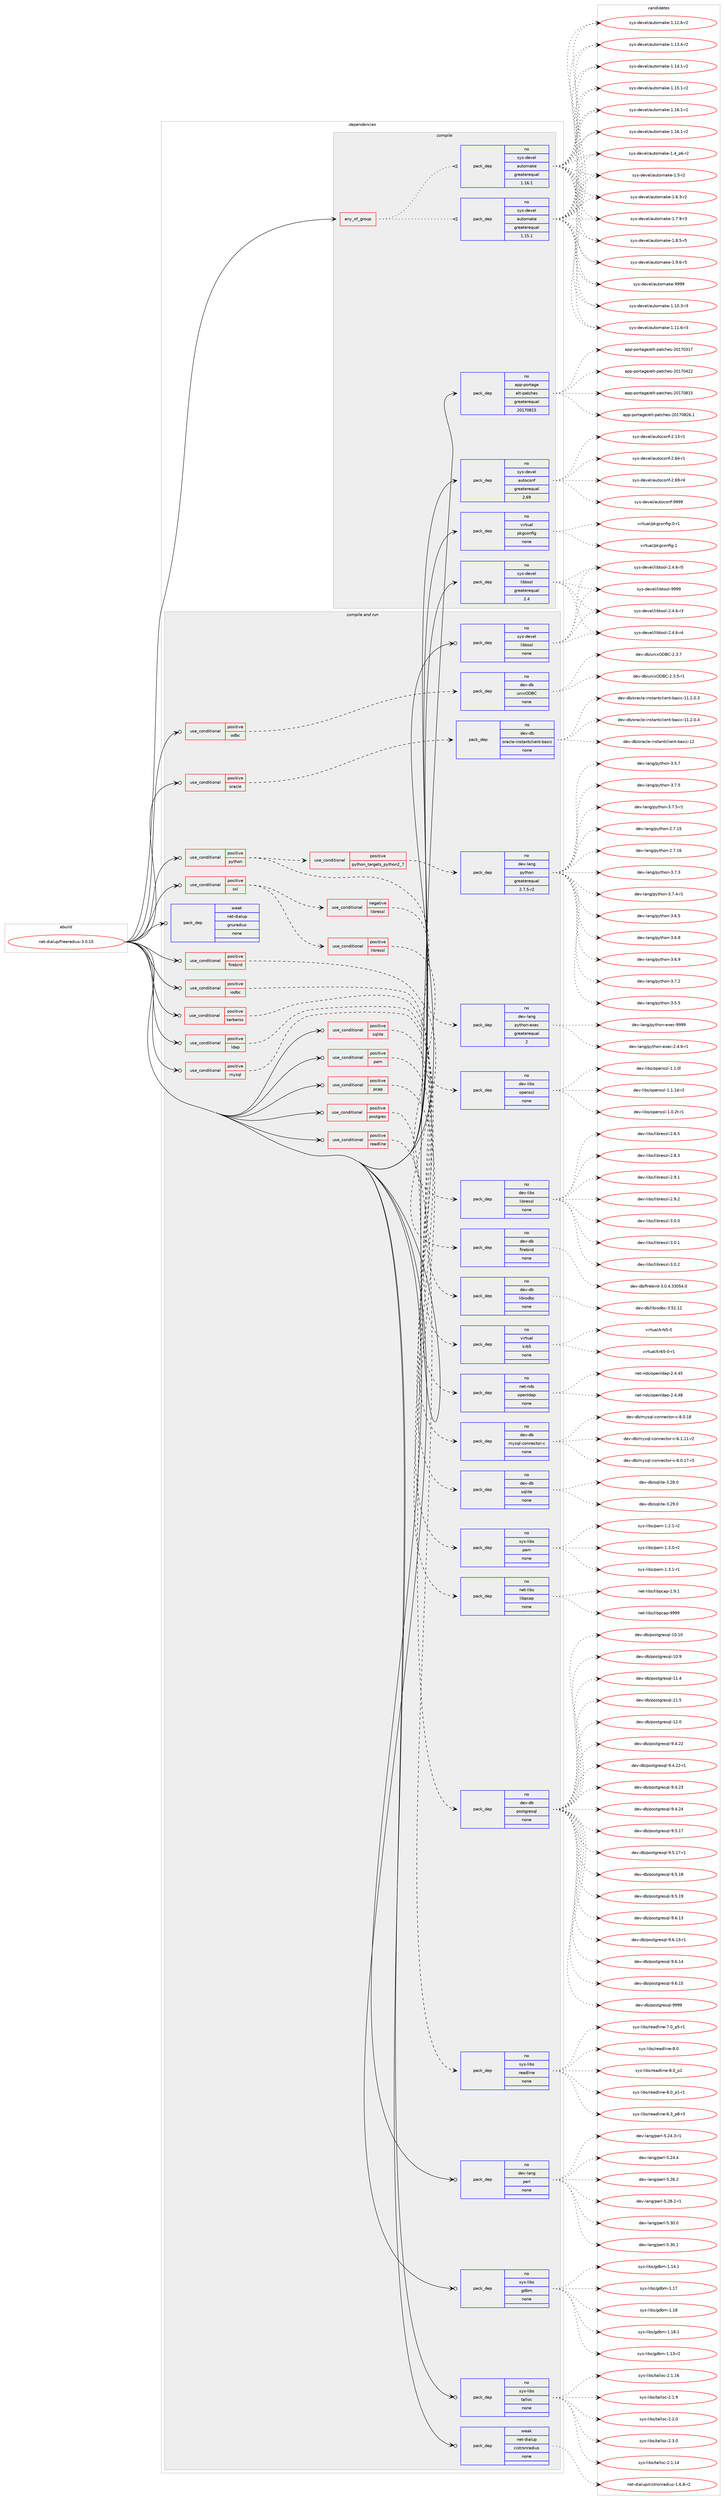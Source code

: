 digraph prolog {

# *************
# Graph options
# *************

newrank=true;
concentrate=true;
compound=true;
graph [rankdir=LR,fontname=Helvetica,fontsize=10,ranksep=1.5];#, ranksep=2.5, nodesep=0.2];
edge  [arrowhead=vee];
node  [fontname=Helvetica,fontsize=10];

# **********
# The ebuild
# **********

subgraph cluster_leftcol {
color=gray;
rank=same;
label=<<i>ebuild</i>>;
id [label="net-dialup/freeradius-3.0.15", color=red, width=4, href="../net-dialup/freeradius-3.0.15.svg"];
}

# ****************
# The dependencies
# ****************

subgraph cluster_midcol {
color=gray;
label=<<i>dependencies</i>>;
subgraph cluster_compile {
fillcolor="#eeeeee";
style=filled;
label=<<i>compile</i>>;
subgraph any13846 {
dependency817485 [label=<<TABLE BORDER="0" CELLBORDER="1" CELLSPACING="0" CELLPADDING="4"><TR><TD CELLPADDING="10">any_of_group</TD></TR></TABLE>>, shape=none, color=red];subgraph pack604178 {
dependency817486 [label=<<TABLE BORDER="0" CELLBORDER="1" CELLSPACING="0" CELLPADDING="4" WIDTH="220"><TR><TD ROWSPAN="6" CELLPADDING="30">pack_dep</TD></TR><TR><TD WIDTH="110">no</TD></TR><TR><TD>sys-devel</TD></TR><TR><TD>automake</TD></TR><TR><TD>greaterequal</TD></TR><TR><TD>1.16.1</TD></TR></TABLE>>, shape=none, color=blue];
}
dependency817485:e -> dependency817486:w [weight=20,style="dotted",arrowhead="oinv"];
subgraph pack604179 {
dependency817487 [label=<<TABLE BORDER="0" CELLBORDER="1" CELLSPACING="0" CELLPADDING="4" WIDTH="220"><TR><TD ROWSPAN="6" CELLPADDING="30">pack_dep</TD></TR><TR><TD WIDTH="110">no</TD></TR><TR><TD>sys-devel</TD></TR><TR><TD>automake</TD></TR><TR><TD>greaterequal</TD></TR><TR><TD>1.15.1</TD></TR></TABLE>>, shape=none, color=blue];
}
dependency817485:e -> dependency817487:w [weight=20,style="dotted",arrowhead="oinv"];
}
id:e -> dependency817485:w [weight=20,style="solid",arrowhead="vee"];
subgraph pack604180 {
dependency817488 [label=<<TABLE BORDER="0" CELLBORDER="1" CELLSPACING="0" CELLPADDING="4" WIDTH="220"><TR><TD ROWSPAN="6" CELLPADDING="30">pack_dep</TD></TR><TR><TD WIDTH="110">no</TD></TR><TR><TD>app-portage</TD></TR><TR><TD>elt-patches</TD></TR><TR><TD>greaterequal</TD></TR><TR><TD>20170815</TD></TR></TABLE>>, shape=none, color=blue];
}
id:e -> dependency817488:w [weight=20,style="solid",arrowhead="vee"];
subgraph pack604181 {
dependency817489 [label=<<TABLE BORDER="0" CELLBORDER="1" CELLSPACING="0" CELLPADDING="4" WIDTH="220"><TR><TD ROWSPAN="6" CELLPADDING="30">pack_dep</TD></TR><TR><TD WIDTH="110">no</TD></TR><TR><TD>sys-devel</TD></TR><TR><TD>autoconf</TD></TR><TR><TD>greaterequal</TD></TR><TR><TD>2.69</TD></TR></TABLE>>, shape=none, color=blue];
}
id:e -> dependency817489:w [weight=20,style="solid",arrowhead="vee"];
subgraph pack604182 {
dependency817490 [label=<<TABLE BORDER="0" CELLBORDER="1" CELLSPACING="0" CELLPADDING="4" WIDTH="220"><TR><TD ROWSPAN="6" CELLPADDING="30">pack_dep</TD></TR><TR><TD WIDTH="110">no</TD></TR><TR><TD>sys-devel</TD></TR><TR><TD>libtool</TD></TR><TR><TD>greaterequal</TD></TR><TR><TD>2.4</TD></TR></TABLE>>, shape=none, color=blue];
}
id:e -> dependency817490:w [weight=20,style="solid",arrowhead="vee"];
subgraph pack604183 {
dependency817491 [label=<<TABLE BORDER="0" CELLBORDER="1" CELLSPACING="0" CELLPADDING="4" WIDTH="220"><TR><TD ROWSPAN="6" CELLPADDING="30">pack_dep</TD></TR><TR><TD WIDTH="110">no</TD></TR><TR><TD>virtual</TD></TR><TR><TD>pkgconfig</TD></TR><TR><TD>none</TD></TR><TR><TD></TD></TR></TABLE>>, shape=none, color=blue];
}
id:e -> dependency817491:w [weight=20,style="solid",arrowhead="vee"];
}
subgraph cluster_compileandrun {
fillcolor="#eeeeee";
style=filled;
label=<<i>compile and run</i>>;
subgraph cond199011 {
dependency817492 [label=<<TABLE BORDER="0" CELLBORDER="1" CELLSPACING="0" CELLPADDING="4"><TR><TD ROWSPAN="3" CELLPADDING="10">use_conditional</TD></TR><TR><TD>positive</TD></TR><TR><TD>firebird</TD></TR></TABLE>>, shape=none, color=red];
subgraph pack604184 {
dependency817493 [label=<<TABLE BORDER="0" CELLBORDER="1" CELLSPACING="0" CELLPADDING="4" WIDTH="220"><TR><TD ROWSPAN="6" CELLPADDING="30">pack_dep</TD></TR><TR><TD WIDTH="110">no</TD></TR><TR><TD>dev-db</TD></TR><TR><TD>firebird</TD></TR><TR><TD>none</TD></TR><TR><TD></TD></TR></TABLE>>, shape=none, color=blue];
}
dependency817492:e -> dependency817493:w [weight=20,style="dashed",arrowhead="vee"];
}
id:e -> dependency817492:w [weight=20,style="solid",arrowhead="odotvee"];
subgraph cond199012 {
dependency817494 [label=<<TABLE BORDER="0" CELLBORDER="1" CELLSPACING="0" CELLPADDING="4"><TR><TD ROWSPAN="3" CELLPADDING="10">use_conditional</TD></TR><TR><TD>positive</TD></TR><TR><TD>iodbc</TD></TR></TABLE>>, shape=none, color=red];
subgraph pack604185 {
dependency817495 [label=<<TABLE BORDER="0" CELLBORDER="1" CELLSPACING="0" CELLPADDING="4" WIDTH="220"><TR><TD ROWSPAN="6" CELLPADDING="30">pack_dep</TD></TR><TR><TD WIDTH="110">no</TD></TR><TR><TD>dev-db</TD></TR><TR><TD>libiodbc</TD></TR><TR><TD>none</TD></TR><TR><TD></TD></TR></TABLE>>, shape=none, color=blue];
}
dependency817494:e -> dependency817495:w [weight=20,style="dashed",arrowhead="vee"];
}
id:e -> dependency817494:w [weight=20,style="solid",arrowhead="odotvee"];
subgraph cond199013 {
dependency817496 [label=<<TABLE BORDER="0" CELLBORDER="1" CELLSPACING="0" CELLPADDING="4"><TR><TD ROWSPAN="3" CELLPADDING="10">use_conditional</TD></TR><TR><TD>positive</TD></TR><TR><TD>kerberos</TD></TR></TABLE>>, shape=none, color=red];
subgraph pack604186 {
dependency817497 [label=<<TABLE BORDER="0" CELLBORDER="1" CELLSPACING="0" CELLPADDING="4" WIDTH="220"><TR><TD ROWSPAN="6" CELLPADDING="30">pack_dep</TD></TR><TR><TD WIDTH="110">no</TD></TR><TR><TD>virtual</TD></TR><TR><TD>krb5</TD></TR><TR><TD>none</TD></TR><TR><TD></TD></TR></TABLE>>, shape=none, color=blue];
}
dependency817496:e -> dependency817497:w [weight=20,style="dashed",arrowhead="vee"];
}
id:e -> dependency817496:w [weight=20,style="solid",arrowhead="odotvee"];
subgraph cond199014 {
dependency817498 [label=<<TABLE BORDER="0" CELLBORDER="1" CELLSPACING="0" CELLPADDING="4"><TR><TD ROWSPAN="3" CELLPADDING="10">use_conditional</TD></TR><TR><TD>positive</TD></TR><TR><TD>ldap</TD></TR></TABLE>>, shape=none, color=red];
subgraph pack604187 {
dependency817499 [label=<<TABLE BORDER="0" CELLBORDER="1" CELLSPACING="0" CELLPADDING="4" WIDTH="220"><TR><TD ROWSPAN="6" CELLPADDING="30">pack_dep</TD></TR><TR><TD WIDTH="110">no</TD></TR><TR><TD>net-nds</TD></TR><TR><TD>openldap</TD></TR><TR><TD>none</TD></TR><TR><TD></TD></TR></TABLE>>, shape=none, color=blue];
}
dependency817498:e -> dependency817499:w [weight=20,style="dashed",arrowhead="vee"];
}
id:e -> dependency817498:w [weight=20,style="solid",arrowhead="odotvee"];
subgraph cond199015 {
dependency817500 [label=<<TABLE BORDER="0" CELLBORDER="1" CELLSPACING="0" CELLPADDING="4"><TR><TD ROWSPAN="3" CELLPADDING="10">use_conditional</TD></TR><TR><TD>positive</TD></TR><TR><TD>mysql</TD></TR></TABLE>>, shape=none, color=red];
subgraph pack604188 {
dependency817501 [label=<<TABLE BORDER="0" CELLBORDER="1" CELLSPACING="0" CELLPADDING="4" WIDTH="220"><TR><TD ROWSPAN="6" CELLPADDING="30">pack_dep</TD></TR><TR><TD WIDTH="110">no</TD></TR><TR><TD>dev-db</TD></TR><TR><TD>mysql-connector-c</TD></TR><TR><TD>none</TD></TR><TR><TD></TD></TR></TABLE>>, shape=none, color=blue];
}
dependency817500:e -> dependency817501:w [weight=20,style="dashed",arrowhead="vee"];
}
id:e -> dependency817500:w [weight=20,style="solid",arrowhead="odotvee"];
subgraph cond199016 {
dependency817502 [label=<<TABLE BORDER="0" CELLBORDER="1" CELLSPACING="0" CELLPADDING="4"><TR><TD ROWSPAN="3" CELLPADDING="10">use_conditional</TD></TR><TR><TD>positive</TD></TR><TR><TD>odbc</TD></TR></TABLE>>, shape=none, color=red];
subgraph pack604189 {
dependency817503 [label=<<TABLE BORDER="0" CELLBORDER="1" CELLSPACING="0" CELLPADDING="4" WIDTH="220"><TR><TD ROWSPAN="6" CELLPADDING="30">pack_dep</TD></TR><TR><TD WIDTH="110">no</TD></TR><TR><TD>dev-db</TD></TR><TR><TD>unixODBC</TD></TR><TR><TD>none</TD></TR><TR><TD></TD></TR></TABLE>>, shape=none, color=blue];
}
dependency817502:e -> dependency817503:w [weight=20,style="dashed",arrowhead="vee"];
}
id:e -> dependency817502:w [weight=20,style="solid",arrowhead="odotvee"];
subgraph cond199017 {
dependency817504 [label=<<TABLE BORDER="0" CELLBORDER="1" CELLSPACING="0" CELLPADDING="4"><TR><TD ROWSPAN="3" CELLPADDING="10">use_conditional</TD></TR><TR><TD>positive</TD></TR><TR><TD>oracle</TD></TR></TABLE>>, shape=none, color=red];
subgraph pack604190 {
dependency817505 [label=<<TABLE BORDER="0" CELLBORDER="1" CELLSPACING="0" CELLPADDING="4" WIDTH="220"><TR><TD ROWSPAN="6" CELLPADDING="30">pack_dep</TD></TR><TR><TD WIDTH="110">no</TD></TR><TR><TD>dev-db</TD></TR><TR><TD>oracle-instantclient-basic</TD></TR><TR><TD>none</TD></TR><TR><TD></TD></TR></TABLE>>, shape=none, color=blue];
}
dependency817504:e -> dependency817505:w [weight=20,style="dashed",arrowhead="vee"];
}
id:e -> dependency817504:w [weight=20,style="solid",arrowhead="odotvee"];
subgraph cond199018 {
dependency817506 [label=<<TABLE BORDER="0" CELLBORDER="1" CELLSPACING="0" CELLPADDING="4"><TR><TD ROWSPAN="3" CELLPADDING="10">use_conditional</TD></TR><TR><TD>positive</TD></TR><TR><TD>pam</TD></TR></TABLE>>, shape=none, color=red];
subgraph pack604191 {
dependency817507 [label=<<TABLE BORDER="0" CELLBORDER="1" CELLSPACING="0" CELLPADDING="4" WIDTH="220"><TR><TD ROWSPAN="6" CELLPADDING="30">pack_dep</TD></TR><TR><TD WIDTH="110">no</TD></TR><TR><TD>sys-libs</TD></TR><TR><TD>pam</TD></TR><TR><TD>none</TD></TR><TR><TD></TD></TR></TABLE>>, shape=none, color=blue];
}
dependency817506:e -> dependency817507:w [weight=20,style="dashed",arrowhead="vee"];
}
id:e -> dependency817506:w [weight=20,style="solid",arrowhead="odotvee"];
subgraph cond199019 {
dependency817508 [label=<<TABLE BORDER="0" CELLBORDER="1" CELLSPACING="0" CELLPADDING="4"><TR><TD ROWSPAN="3" CELLPADDING="10">use_conditional</TD></TR><TR><TD>positive</TD></TR><TR><TD>pcap</TD></TR></TABLE>>, shape=none, color=red];
subgraph pack604192 {
dependency817509 [label=<<TABLE BORDER="0" CELLBORDER="1" CELLSPACING="0" CELLPADDING="4" WIDTH="220"><TR><TD ROWSPAN="6" CELLPADDING="30">pack_dep</TD></TR><TR><TD WIDTH="110">no</TD></TR><TR><TD>net-libs</TD></TR><TR><TD>libpcap</TD></TR><TR><TD>none</TD></TR><TR><TD></TD></TR></TABLE>>, shape=none, color=blue];
}
dependency817508:e -> dependency817509:w [weight=20,style="dashed",arrowhead="vee"];
}
id:e -> dependency817508:w [weight=20,style="solid",arrowhead="odotvee"];
subgraph cond199020 {
dependency817510 [label=<<TABLE BORDER="0" CELLBORDER="1" CELLSPACING="0" CELLPADDING="4"><TR><TD ROWSPAN="3" CELLPADDING="10">use_conditional</TD></TR><TR><TD>positive</TD></TR><TR><TD>postgres</TD></TR></TABLE>>, shape=none, color=red];
subgraph pack604193 {
dependency817511 [label=<<TABLE BORDER="0" CELLBORDER="1" CELLSPACING="0" CELLPADDING="4" WIDTH="220"><TR><TD ROWSPAN="6" CELLPADDING="30">pack_dep</TD></TR><TR><TD WIDTH="110">no</TD></TR><TR><TD>dev-db</TD></TR><TR><TD>postgresql</TD></TR><TR><TD>none</TD></TR><TR><TD></TD></TR></TABLE>>, shape=none, color=blue];
}
dependency817510:e -> dependency817511:w [weight=20,style="dashed",arrowhead="vee"];
}
id:e -> dependency817510:w [weight=20,style="solid",arrowhead="odotvee"];
subgraph cond199021 {
dependency817512 [label=<<TABLE BORDER="0" CELLBORDER="1" CELLSPACING="0" CELLPADDING="4"><TR><TD ROWSPAN="3" CELLPADDING="10">use_conditional</TD></TR><TR><TD>positive</TD></TR><TR><TD>python</TD></TR></TABLE>>, shape=none, color=red];
subgraph cond199022 {
dependency817513 [label=<<TABLE BORDER="0" CELLBORDER="1" CELLSPACING="0" CELLPADDING="4"><TR><TD ROWSPAN="3" CELLPADDING="10">use_conditional</TD></TR><TR><TD>positive</TD></TR><TR><TD>python_targets_python2_7</TD></TR></TABLE>>, shape=none, color=red];
subgraph pack604194 {
dependency817514 [label=<<TABLE BORDER="0" CELLBORDER="1" CELLSPACING="0" CELLPADDING="4" WIDTH="220"><TR><TD ROWSPAN="6" CELLPADDING="30">pack_dep</TD></TR><TR><TD WIDTH="110">no</TD></TR><TR><TD>dev-lang</TD></TR><TR><TD>python</TD></TR><TR><TD>greaterequal</TD></TR><TR><TD>2.7.5-r2</TD></TR></TABLE>>, shape=none, color=blue];
}
dependency817513:e -> dependency817514:w [weight=20,style="dashed",arrowhead="vee"];
}
dependency817512:e -> dependency817513:w [weight=20,style="dashed",arrowhead="vee"];
subgraph pack604195 {
dependency817515 [label=<<TABLE BORDER="0" CELLBORDER="1" CELLSPACING="0" CELLPADDING="4" WIDTH="220"><TR><TD ROWSPAN="6" CELLPADDING="30">pack_dep</TD></TR><TR><TD WIDTH="110">no</TD></TR><TR><TD>dev-lang</TD></TR><TR><TD>python-exec</TD></TR><TR><TD>greaterequal</TD></TR><TR><TD>2</TD></TR></TABLE>>, shape=none, color=blue];
}
dependency817512:e -> dependency817515:w [weight=20,style="dashed",arrowhead="vee"];
}
id:e -> dependency817512:w [weight=20,style="solid",arrowhead="odotvee"];
subgraph cond199023 {
dependency817516 [label=<<TABLE BORDER="0" CELLBORDER="1" CELLSPACING="0" CELLPADDING="4"><TR><TD ROWSPAN="3" CELLPADDING="10">use_conditional</TD></TR><TR><TD>positive</TD></TR><TR><TD>readline</TD></TR></TABLE>>, shape=none, color=red];
subgraph pack604196 {
dependency817517 [label=<<TABLE BORDER="0" CELLBORDER="1" CELLSPACING="0" CELLPADDING="4" WIDTH="220"><TR><TD ROWSPAN="6" CELLPADDING="30">pack_dep</TD></TR><TR><TD WIDTH="110">no</TD></TR><TR><TD>sys-libs</TD></TR><TR><TD>readline</TD></TR><TR><TD>none</TD></TR><TR><TD></TD></TR></TABLE>>, shape=none, color=blue];
}
dependency817516:e -> dependency817517:w [weight=20,style="dashed",arrowhead="vee"];
}
id:e -> dependency817516:w [weight=20,style="solid",arrowhead="odotvee"];
subgraph cond199024 {
dependency817518 [label=<<TABLE BORDER="0" CELLBORDER="1" CELLSPACING="0" CELLPADDING="4"><TR><TD ROWSPAN="3" CELLPADDING="10">use_conditional</TD></TR><TR><TD>positive</TD></TR><TR><TD>sqlite</TD></TR></TABLE>>, shape=none, color=red];
subgraph pack604197 {
dependency817519 [label=<<TABLE BORDER="0" CELLBORDER="1" CELLSPACING="0" CELLPADDING="4" WIDTH="220"><TR><TD ROWSPAN="6" CELLPADDING="30">pack_dep</TD></TR><TR><TD WIDTH="110">no</TD></TR><TR><TD>dev-db</TD></TR><TR><TD>sqlite</TD></TR><TR><TD>none</TD></TR><TR><TD></TD></TR></TABLE>>, shape=none, color=blue];
}
dependency817518:e -> dependency817519:w [weight=20,style="dashed",arrowhead="vee"];
}
id:e -> dependency817518:w [weight=20,style="solid",arrowhead="odotvee"];
subgraph cond199025 {
dependency817520 [label=<<TABLE BORDER="0" CELLBORDER="1" CELLSPACING="0" CELLPADDING="4"><TR><TD ROWSPAN="3" CELLPADDING="10">use_conditional</TD></TR><TR><TD>positive</TD></TR><TR><TD>ssl</TD></TR></TABLE>>, shape=none, color=red];
subgraph cond199026 {
dependency817521 [label=<<TABLE BORDER="0" CELLBORDER="1" CELLSPACING="0" CELLPADDING="4"><TR><TD ROWSPAN="3" CELLPADDING="10">use_conditional</TD></TR><TR><TD>negative</TD></TR><TR><TD>libressl</TD></TR></TABLE>>, shape=none, color=red];
subgraph pack604198 {
dependency817522 [label=<<TABLE BORDER="0" CELLBORDER="1" CELLSPACING="0" CELLPADDING="4" WIDTH="220"><TR><TD ROWSPAN="6" CELLPADDING="30">pack_dep</TD></TR><TR><TD WIDTH="110">no</TD></TR><TR><TD>dev-libs</TD></TR><TR><TD>openssl</TD></TR><TR><TD>none</TD></TR><TR><TD></TD></TR></TABLE>>, shape=none, color=blue];
}
dependency817521:e -> dependency817522:w [weight=20,style="dashed",arrowhead="vee"];
}
dependency817520:e -> dependency817521:w [weight=20,style="dashed",arrowhead="vee"];
subgraph cond199027 {
dependency817523 [label=<<TABLE BORDER="0" CELLBORDER="1" CELLSPACING="0" CELLPADDING="4"><TR><TD ROWSPAN="3" CELLPADDING="10">use_conditional</TD></TR><TR><TD>positive</TD></TR><TR><TD>libressl</TD></TR></TABLE>>, shape=none, color=red];
subgraph pack604199 {
dependency817524 [label=<<TABLE BORDER="0" CELLBORDER="1" CELLSPACING="0" CELLPADDING="4" WIDTH="220"><TR><TD ROWSPAN="6" CELLPADDING="30">pack_dep</TD></TR><TR><TD WIDTH="110">no</TD></TR><TR><TD>dev-libs</TD></TR><TR><TD>libressl</TD></TR><TR><TD>none</TD></TR><TR><TD></TD></TR></TABLE>>, shape=none, color=blue];
}
dependency817523:e -> dependency817524:w [weight=20,style="dashed",arrowhead="vee"];
}
dependency817520:e -> dependency817523:w [weight=20,style="dashed",arrowhead="vee"];
}
id:e -> dependency817520:w [weight=20,style="solid",arrowhead="odotvee"];
subgraph pack604200 {
dependency817525 [label=<<TABLE BORDER="0" CELLBORDER="1" CELLSPACING="0" CELLPADDING="4" WIDTH="220"><TR><TD ROWSPAN="6" CELLPADDING="30">pack_dep</TD></TR><TR><TD WIDTH="110">no</TD></TR><TR><TD>dev-lang</TD></TR><TR><TD>perl</TD></TR><TR><TD>none</TD></TR><TR><TD></TD></TR></TABLE>>, shape=none, color=blue];
}
id:e -> dependency817525:w [weight=20,style="solid",arrowhead="odotvee"];
subgraph pack604201 {
dependency817526 [label=<<TABLE BORDER="0" CELLBORDER="1" CELLSPACING="0" CELLPADDING="4" WIDTH="220"><TR><TD ROWSPAN="6" CELLPADDING="30">pack_dep</TD></TR><TR><TD WIDTH="110">no</TD></TR><TR><TD>sys-devel</TD></TR><TR><TD>libtool</TD></TR><TR><TD>none</TD></TR><TR><TD></TD></TR></TABLE>>, shape=none, color=blue];
}
id:e -> dependency817526:w [weight=20,style="solid",arrowhead="odotvee"];
subgraph pack604202 {
dependency817527 [label=<<TABLE BORDER="0" CELLBORDER="1" CELLSPACING="0" CELLPADDING="4" WIDTH="220"><TR><TD ROWSPAN="6" CELLPADDING="30">pack_dep</TD></TR><TR><TD WIDTH="110">no</TD></TR><TR><TD>sys-libs</TD></TR><TR><TD>gdbm</TD></TR><TR><TD>none</TD></TR><TR><TD></TD></TR></TABLE>>, shape=none, color=blue];
}
id:e -> dependency817527:w [weight=20,style="solid",arrowhead="odotvee"];
subgraph pack604203 {
dependency817528 [label=<<TABLE BORDER="0" CELLBORDER="1" CELLSPACING="0" CELLPADDING="4" WIDTH="220"><TR><TD ROWSPAN="6" CELLPADDING="30">pack_dep</TD></TR><TR><TD WIDTH="110">no</TD></TR><TR><TD>sys-libs</TD></TR><TR><TD>talloc</TD></TR><TR><TD>none</TD></TR><TR><TD></TD></TR></TABLE>>, shape=none, color=blue];
}
id:e -> dependency817528:w [weight=20,style="solid",arrowhead="odotvee"];
subgraph pack604204 {
dependency817529 [label=<<TABLE BORDER="0" CELLBORDER="1" CELLSPACING="0" CELLPADDING="4" WIDTH="220"><TR><TD ROWSPAN="6" CELLPADDING="30">pack_dep</TD></TR><TR><TD WIDTH="110">weak</TD></TR><TR><TD>net-dialup</TD></TR><TR><TD>cistronradius</TD></TR><TR><TD>none</TD></TR><TR><TD></TD></TR></TABLE>>, shape=none, color=blue];
}
id:e -> dependency817529:w [weight=20,style="solid",arrowhead="odotvee"];
subgraph pack604205 {
dependency817530 [label=<<TABLE BORDER="0" CELLBORDER="1" CELLSPACING="0" CELLPADDING="4" WIDTH="220"><TR><TD ROWSPAN="6" CELLPADDING="30">pack_dep</TD></TR><TR><TD WIDTH="110">weak</TD></TR><TR><TD>net-dialup</TD></TR><TR><TD>gnuradius</TD></TR><TR><TD>none</TD></TR><TR><TD></TD></TR></TABLE>>, shape=none, color=blue];
}
id:e -> dependency817530:w [weight=20,style="solid",arrowhead="odotvee"];
}
subgraph cluster_run {
fillcolor="#eeeeee";
style=filled;
label=<<i>run</i>>;
}
}

# **************
# The candidates
# **************

subgraph cluster_choices {
rank=same;
color=gray;
label=<<i>candidates</i>>;

subgraph choice604178 {
color=black;
nodesep=1;
choice11512111545100101118101108479711711611110997107101454946494846514511451 [label="sys-devel/automake-1.10.3-r3", color=red, width=4,href="../sys-devel/automake-1.10.3-r3.svg"];
choice11512111545100101118101108479711711611110997107101454946494946544511451 [label="sys-devel/automake-1.11.6-r3", color=red, width=4,href="../sys-devel/automake-1.11.6-r3.svg"];
choice11512111545100101118101108479711711611110997107101454946495046544511450 [label="sys-devel/automake-1.12.6-r2", color=red, width=4,href="../sys-devel/automake-1.12.6-r2.svg"];
choice11512111545100101118101108479711711611110997107101454946495146524511450 [label="sys-devel/automake-1.13.4-r2", color=red, width=4,href="../sys-devel/automake-1.13.4-r2.svg"];
choice11512111545100101118101108479711711611110997107101454946495246494511450 [label="sys-devel/automake-1.14.1-r2", color=red, width=4,href="../sys-devel/automake-1.14.1-r2.svg"];
choice11512111545100101118101108479711711611110997107101454946495346494511450 [label="sys-devel/automake-1.15.1-r2", color=red, width=4,href="../sys-devel/automake-1.15.1-r2.svg"];
choice11512111545100101118101108479711711611110997107101454946495446494511449 [label="sys-devel/automake-1.16.1-r1", color=red, width=4,href="../sys-devel/automake-1.16.1-r1.svg"];
choice11512111545100101118101108479711711611110997107101454946495446494511450 [label="sys-devel/automake-1.16.1-r2", color=red, width=4,href="../sys-devel/automake-1.16.1-r2.svg"];
choice115121115451001011181011084797117116111109971071014549465295112544511450 [label="sys-devel/automake-1.4_p6-r2", color=red, width=4,href="../sys-devel/automake-1.4_p6-r2.svg"];
choice11512111545100101118101108479711711611110997107101454946534511450 [label="sys-devel/automake-1.5-r2", color=red, width=4,href="../sys-devel/automake-1.5-r2.svg"];
choice115121115451001011181011084797117116111109971071014549465446514511450 [label="sys-devel/automake-1.6.3-r2", color=red, width=4,href="../sys-devel/automake-1.6.3-r2.svg"];
choice115121115451001011181011084797117116111109971071014549465546574511451 [label="sys-devel/automake-1.7.9-r3", color=red, width=4,href="../sys-devel/automake-1.7.9-r3.svg"];
choice115121115451001011181011084797117116111109971071014549465646534511453 [label="sys-devel/automake-1.8.5-r5", color=red, width=4,href="../sys-devel/automake-1.8.5-r5.svg"];
choice115121115451001011181011084797117116111109971071014549465746544511453 [label="sys-devel/automake-1.9.6-r5", color=red, width=4,href="../sys-devel/automake-1.9.6-r5.svg"];
choice115121115451001011181011084797117116111109971071014557575757 [label="sys-devel/automake-9999", color=red, width=4,href="../sys-devel/automake-9999.svg"];
dependency817486:e -> choice11512111545100101118101108479711711611110997107101454946494846514511451:w [style=dotted,weight="100"];
dependency817486:e -> choice11512111545100101118101108479711711611110997107101454946494946544511451:w [style=dotted,weight="100"];
dependency817486:e -> choice11512111545100101118101108479711711611110997107101454946495046544511450:w [style=dotted,weight="100"];
dependency817486:e -> choice11512111545100101118101108479711711611110997107101454946495146524511450:w [style=dotted,weight="100"];
dependency817486:e -> choice11512111545100101118101108479711711611110997107101454946495246494511450:w [style=dotted,weight="100"];
dependency817486:e -> choice11512111545100101118101108479711711611110997107101454946495346494511450:w [style=dotted,weight="100"];
dependency817486:e -> choice11512111545100101118101108479711711611110997107101454946495446494511449:w [style=dotted,weight="100"];
dependency817486:e -> choice11512111545100101118101108479711711611110997107101454946495446494511450:w [style=dotted,weight="100"];
dependency817486:e -> choice115121115451001011181011084797117116111109971071014549465295112544511450:w [style=dotted,weight="100"];
dependency817486:e -> choice11512111545100101118101108479711711611110997107101454946534511450:w [style=dotted,weight="100"];
dependency817486:e -> choice115121115451001011181011084797117116111109971071014549465446514511450:w [style=dotted,weight="100"];
dependency817486:e -> choice115121115451001011181011084797117116111109971071014549465546574511451:w [style=dotted,weight="100"];
dependency817486:e -> choice115121115451001011181011084797117116111109971071014549465646534511453:w [style=dotted,weight="100"];
dependency817486:e -> choice115121115451001011181011084797117116111109971071014549465746544511453:w [style=dotted,weight="100"];
dependency817486:e -> choice115121115451001011181011084797117116111109971071014557575757:w [style=dotted,weight="100"];
}
subgraph choice604179 {
color=black;
nodesep=1;
choice11512111545100101118101108479711711611110997107101454946494846514511451 [label="sys-devel/automake-1.10.3-r3", color=red, width=4,href="../sys-devel/automake-1.10.3-r3.svg"];
choice11512111545100101118101108479711711611110997107101454946494946544511451 [label="sys-devel/automake-1.11.6-r3", color=red, width=4,href="../sys-devel/automake-1.11.6-r3.svg"];
choice11512111545100101118101108479711711611110997107101454946495046544511450 [label="sys-devel/automake-1.12.6-r2", color=red, width=4,href="../sys-devel/automake-1.12.6-r2.svg"];
choice11512111545100101118101108479711711611110997107101454946495146524511450 [label="sys-devel/automake-1.13.4-r2", color=red, width=4,href="../sys-devel/automake-1.13.4-r2.svg"];
choice11512111545100101118101108479711711611110997107101454946495246494511450 [label="sys-devel/automake-1.14.1-r2", color=red, width=4,href="../sys-devel/automake-1.14.1-r2.svg"];
choice11512111545100101118101108479711711611110997107101454946495346494511450 [label="sys-devel/automake-1.15.1-r2", color=red, width=4,href="../sys-devel/automake-1.15.1-r2.svg"];
choice11512111545100101118101108479711711611110997107101454946495446494511449 [label="sys-devel/automake-1.16.1-r1", color=red, width=4,href="../sys-devel/automake-1.16.1-r1.svg"];
choice11512111545100101118101108479711711611110997107101454946495446494511450 [label="sys-devel/automake-1.16.1-r2", color=red, width=4,href="../sys-devel/automake-1.16.1-r2.svg"];
choice115121115451001011181011084797117116111109971071014549465295112544511450 [label="sys-devel/automake-1.4_p6-r2", color=red, width=4,href="../sys-devel/automake-1.4_p6-r2.svg"];
choice11512111545100101118101108479711711611110997107101454946534511450 [label="sys-devel/automake-1.5-r2", color=red, width=4,href="../sys-devel/automake-1.5-r2.svg"];
choice115121115451001011181011084797117116111109971071014549465446514511450 [label="sys-devel/automake-1.6.3-r2", color=red, width=4,href="../sys-devel/automake-1.6.3-r2.svg"];
choice115121115451001011181011084797117116111109971071014549465546574511451 [label="sys-devel/automake-1.7.9-r3", color=red, width=4,href="../sys-devel/automake-1.7.9-r3.svg"];
choice115121115451001011181011084797117116111109971071014549465646534511453 [label="sys-devel/automake-1.8.5-r5", color=red, width=4,href="../sys-devel/automake-1.8.5-r5.svg"];
choice115121115451001011181011084797117116111109971071014549465746544511453 [label="sys-devel/automake-1.9.6-r5", color=red, width=4,href="../sys-devel/automake-1.9.6-r5.svg"];
choice115121115451001011181011084797117116111109971071014557575757 [label="sys-devel/automake-9999", color=red, width=4,href="../sys-devel/automake-9999.svg"];
dependency817487:e -> choice11512111545100101118101108479711711611110997107101454946494846514511451:w [style=dotted,weight="100"];
dependency817487:e -> choice11512111545100101118101108479711711611110997107101454946494946544511451:w [style=dotted,weight="100"];
dependency817487:e -> choice11512111545100101118101108479711711611110997107101454946495046544511450:w [style=dotted,weight="100"];
dependency817487:e -> choice11512111545100101118101108479711711611110997107101454946495146524511450:w [style=dotted,weight="100"];
dependency817487:e -> choice11512111545100101118101108479711711611110997107101454946495246494511450:w [style=dotted,weight="100"];
dependency817487:e -> choice11512111545100101118101108479711711611110997107101454946495346494511450:w [style=dotted,weight="100"];
dependency817487:e -> choice11512111545100101118101108479711711611110997107101454946495446494511449:w [style=dotted,weight="100"];
dependency817487:e -> choice11512111545100101118101108479711711611110997107101454946495446494511450:w [style=dotted,weight="100"];
dependency817487:e -> choice115121115451001011181011084797117116111109971071014549465295112544511450:w [style=dotted,weight="100"];
dependency817487:e -> choice11512111545100101118101108479711711611110997107101454946534511450:w [style=dotted,weight="100"];
dependency817487:e -> choice115121115451001011181011084797117116111109971071014549465446514511450:w [style=dotted,weight="100"];
dependency817487:e -> choice115121115451001011181011084797117116111109971071014549465546574511451:w [style=dotted,weight="100"];
dependency817487:e -> choice115121115451001011181011084797117116111109971071014549465646534511453:w [style=dotted,weight="100"];
dependency817487:e -> choice115121115451001011181011084797117116111109971071014549465746544511453:w [style=dotted,weight="100"];
dependency817487:e -> choice115121115451001011181011084797117116111109971071014557575757:w [style=dotted,weight="100"];
}
subgraph choice604180 {
color=black;
nodesep=1;
choice97112112451121111141169710310147101108116451129711699104101115455048495548514955 [label="app-portage/elt-patches-20170317", color=red, width=4,href="../app-portage/elt-patches-20170317.svg"];
choice97112112451121111141169710310147101108116451129711699104101115455048495548525050 [label="app-portage/elt-patches-20170422", color=red, width=4,href="../app-portage/elt-patches-20170422.svg"];
choice97112112451121111141169710310147101108116451129711699104101115455048495548564953 [label="app-portage/elt-patches-20170815", color=red, width=4,href="../app-portage/elt-patches-20170815.svg"];
choice971121124511211111411697103101471011081164511297116991041011154550484955485650544649 [label="app-portage/elt-patches-20170826.1", color=red, width=4,href="../app-portage/elt-patches-20170826.1.svg"];
dependency817488:e -> choice97112112451121111141169710310147101108116451129711699104101115455048495548514955:w [style=dotted,weight="100"];
dependency817488:e -> choice97112112451121111141169710310147101108116451129711699104101115455048495548525050:w [style=dotted,weight="100"];
dependency817488:e -> choice97112112451121111141169710310147101108116451129711699104101115455048495548564953:w [style=dotted,weight="100"];
dependency817488:e -> choice971121124511211111411697103101471011081164511297116991041011154550484955485650544649:w [style=dotted,weight="100"];
}
subgraph choice604181 {
color=black;
nodesep=1;
choice1151211154510010111810110847971171161119911111010245504649514511449 [label="sys-devel/autoconf-2.13-r1", color=red, width=4,href="../sys-devel/autoconf-2.13-r1.svg"];
choice1151211154510010111810110847971171161119911111010245504654524511449 [label="sys-devel/autoconf-2.64-r1", color=red, width=4,href="../sys-devel/autoconf-2.64-r1.svg"];
choice1151211154510010111810110847971171161119911111010245504654574511452 [label="sys-devel/autoconf-2.69-r4", color=red, width=4,href="../sys-devel/autoconf-2.69-r4.svg"];
choice115121115451001011181011084797117116111991111101024557575757 [label="sys-devel/autoconf-9999", color=red, width=4,href="../sys-devel/autoconf-9999.svg"];
dependency817489:e -> choice1151211154510010111810110847971171161119911111010245504649514511449:w [style=dotted,weight="100"];
dependency817489:e -> choice1151211154510010111810110847971171161119911111010245504654524511449:w [style=dotted,weight="100"];
dependency817489:e -> choice1151211154510010111810110847971171161119911111010245504654574511452:w [style=dotted,weight="100"];
dependency817489:e -> choice115121115451001011181011084797117116111991111101024557575757:w [style=dotted,weight="100"];
}
subgraph choice604182 {
color=black;
nodesep=1;
choice1151211154510010111810110847108105981161111111084550465246544511451 [label="sys-devel/libtool-2.4.6-r3", color=red, width=4,href="../sys-devel/libtool-2.4.6-r3.svg"];
choice1151211154510010111810110847108105981161111111084550465246544511452 [label="sys-devel/libtool-2.4.6-r4", color=red, width=4,href="../sys-devel/libtool-2.4.6-r4.svg"];
choice1151211154510010111810110847108105981161111111084550465246544511453 [label="sys-devel/libtool-2.4.6-r5", color=red, width=4,href="../sys-devel/libtool-2.4.6-r5.svg"];
choice1151211154510010111810110847108105981161111111084557575757 [label="sys-devel/libtool-9999", color=red, width=4,href="../sys-devel/libtool-9999.svg"];
dependency817490:e -> choice1151211154510010111810110847108105981161111111084550465246544511451:w [style=dotted,weight="100"];
dependency817490:e -> choice1151211154510010111810110847108105981161111111084550465246544511452:w [style=dotted,weight="100"];
dependency817490:e -> choice1151211154510010111810110847108105981161111111084550465246544511453:w [style=dotted,weight="100"];
dependency817490:e -> choice1151211154510010111810110847108105981161111111084557575757:w [style=dotted,weight="100"];
}
subgraph choice604183 {
color=black;
nodesep=1;
choice11810511411611797108471121071039911111010210510345484511449 [label="virtual/pkgconfig-0-r1", color=red, width=4,href="../virtual/pkgconfig-0-r1.svg"];
choice1181051141161179710847112107103991111101021051034549 [label="virtual/pkgconfig-1", color=red, width=4,href="../virtual/pkgconfig-1.svg"];
dependency817491:e -> choice11810511411611797108471121071039911111010210510345484511449:w [style=dotted,weight="100"];
dependency817491:e -> choice1181051141161179710847112107103991111101021051034549:w [style=dotted,weight="100"];
}
subgraph choice604184 {
color=black;
nodesep=1;
choice100101118451009847102105114101981051141004551464846524651514853524648 [label="dev-db/firebird-3.0.4.33054.0", color=red, width=4,href="../dev-db/firebird-3.0.4.33054.0.svg"];
dependency817493:e -> choice100101118451009847102105114101981051141004551464846524651514853524648:w [style=dotted,weight="100"];
}
subgraph choice604185 {
color=black;
nodesep=1;
choice1001011184510098471081059810511110098994551465350464950 [label="dev-db/libiodbc-3.52.12", color=red, width=4,href="../dev-db/libiodbc-3.52.12.svg"];
dependency817495:e -> choice1001011184510098471081059810511110098994551465350464950:w [style=dotted,weight="100"];
}
subgraph choice604186 {
color=black;
nodesep=1;
choice118105114116117971084710711498534548 [label="virtual/krb5-0", color=red, width=4,href="../virtual/krb5-0.svg"];
choice1181051141161179710847107114985345484511449 [label="virtual/krb5-0-r1", color=red, width=4,href="../virtual/krb5-0-r1.svg"];
dependency817497:e -> choice118105114116117971084710711498534548:w [style=dotted,weight="100"];
dependency817497:e -> choice1181051141161179710847107114985345484511449:w [style=dotted,weight="100"];
}
subgraph choice604187 {
color=black;
nodesep=1;
choice11010111645110100115471111121011101081009711245504652465253 [label="net-nds/openldap-2.4.45", color=red, width=4,href="../net-nds/openldap-2.4.45.svg"];
choice11010111645110100115471111121011101081009711245504652465256 [label="net-nds/openldap-2.4.48", color=red, width=4,href="../net-nds/openldap-2.4.48.svg"];
dependency817499:e -> choice11010111645110100115471111121011101081009711245504652465253:w [style=dotted,weight="100"];
dependency817499:e -> choice11010111645110100115471111121011101081009711245504652465256:w [style=dotted,weight="100"];
}
subgraph choice604188 {
color=black;
nodesep=1;
choice1001011184510098471091211151131084599111110110101991161111144599455446494649494511450 [label="dev-db/mysql-connector-c-6.1.11-r2", color=red, width=4,href="../dev-db/mysql-connector-c-6.1.11-r2.svg"];
choice1001011184510098471091211151131084599111110110101991161111144599455646484649554511451 [label="dev-db/mysql-connector-c-8.0.17-r3", color=red, width=4,href="../dev-db/mysql-connector-c-8.0.17-r3.svg"];
choice100101118451009847109121115113108459911111011010199116111114459945564648464956 [label="dev-db/mysql-connector-c-8.0.18", color=red, width=4,href="../dev-db/mysql-connector-c-8.0.18.svg"];
dependency817501:e -> choice1001011184510098471091211151131084599111110110101991161111144599455446494649494511450:w [style=dotted,weight="100"];
dependency817501:e -> choice1001011184510098471091211151131084599111110110101991161111144599455646484649554511451:w [style=dotted,weight="100"];
dependency817501:e -> choice100101118451009847109121115113108459911111011010199116111114459945564648464956:w [style=dotted,weight="100"];
}
subgraph choice604189 {
color=black;
nodesep=1;
choice100101118451009847117110105120796866674550465146534511449 [label="dev-db/unixODBC-2.3.5-r1", color=red, width=4,href="../dev-db/unixODBC-2.3.5-r1.svg"];
choice10010111845100984711711010512079686667455046514655 [label="dev-db/unixODBC-2.3.7", color=red, width=4,href="../dev-db/unixODBC-2.3.7.svg"];
dependency817503:e -> choice100101118451009847117110105120796866674550465146534511449:w [style=dotted,weight="100"];
dependency817503:e -> choice10010111845100984711711010512079686667455046514655:w [style=dotted,weight="100"];
}
subgraph choice604190 {
color=black;
nodesep=1;
choice100101118451009847111114979910810145105110115116971101169910810510111011645989711510599454949465046484651 [label="dev-db/oracle-instantclient-basic-11.2.0.3", color=red, width=4,href="../dev-db/oracle-instantclient-basic-11.2.0.3.svg"];
choice100101118451009847111114979910810145105110115116971101169910810510111011645989711510599454949465046484652 [label="dev-db/oracle-instantclient-basic-11.2.0.4", color=red, width=4,href="../dev-db/oracle-instantclient-basic-11.2.0.4.svg"];
choice100101118451009847111114979910810145105110115116971101169910810510111011645989711510599454950 [label="dev-db/oracle-instantclient-basic-12", color=red, width=4,href="../dev-db/oracle-instantclient-basic-12.svg"];
dependency817505:e -> choice100101118451009847111114979910810145105110115116971101169910810510111011645989711510599454949465046484651:w [style=dotted,weight="100"];
dependency817505:e -> choice100101118451009847111114979910810145105110115116971101169910810510111011645989711510599454949465046484652:w [style=dotted,weight="100"];
dependency817505:e -> choice100101118451009847111114979910810145105110115116971101169910810510111011645989711510599454950:w [style=dotted,weight="100"];
}
subgraph choice604191 {
color=black;
nodesep=1;
choice115121115451081059811547112971094549465046494511450 [label="sys-libs/pam-1.2.1-r2", color=red, width=4,href="../sys-libs/pam-1.2.1-r2.svg"];
choice115121115451081059811547112971094549465146484511450 [label="sys-libs/pam-1.3.0-r2", color=red, width=4,href="../sys-libs/pam-1.3.0-r2.svg"];
choice115121115451081059811547112971094549465146494511449 [label="sys-libs/pam-1.3.1-r1", color=red, width=4,href="../sys-libs/pam-1.3.1-r1.svg"];
dependency817507:e -> choice115121115451081059811547112971094549465046494511450:w [style=dotted,weight="100"];
dependency817507:e -> choice115121115451081059811547112971094549465146484511450:w [style=dotted,weight="100"];
dependency817507:e -> choice115121115451081059811547112971094549465146494511449:w [style=dotted,weight="100"];
}
subgraph choice604192 {
color=black;
nodesep=1;
choice110101116451081059811547108105981129997112454946574649 [label="net-libs/libpcap-1.9.1", color=red, width=4,href="../net-libs/libpcap-1.9.1.svg"];
choice1101011164510810598115471081059811299971124557575757 [label="net-libs/libpcap-9999", color=red, width=4,href="../net-libs/libpcap-9999.svg"];
dependency817509:e -> choice110101116451081059811547108105981129997112454946574649:w [style=dotted,weight="100"];
dependency817509:e -> choice1101011164510810598115471081059811299971124557575757:w [style=dotted,weight="100"];
}
subgraph choice604193 {
color=black;
nodesep=1;
choice100101118451009847112111115116103114101115113108454948464948 [label="dev-db/postgresql-10.10", color=red, width=4,href="../dev-db/postgresql-10.10.svg"];
choice1001011184510098471121111151161031141011151131084549484657 [label="dev-db/postgresql-10.9", color=red, width=4,href="../dev-db/postgresql-10.9.svg"];
choice1001011184510098471121111151161031141011151131084549494652 [label="dev-db/postgresql-11.4", color=red, width=4,href="../dev-db/postgresql-11.4.svg"];
choice1001011184510098471121111151161031141011151131084549494653 [label="dev-db/postgresql-11.5", color=red, width=4,href="../dev-db/postgresql-11.5.svg"];
choice1001011184510098471121111151161031141011151131084549504648 [label="dev-db/postgresql-12.0", color=red, width=4,href="../dev-db/postgresql-12.0.svg"];
choice10010111845100984711211111511610311410111511310845574652465050 [label="dev-db/postgresql-9.4.22", color=red, width=4,href="../dev-db/postgresql-9.4.22.svg"];
choice100101118451009847112111115116103114101115113108455746524650504511449 [label="dev-db/postgresql-9.4.22-r1", color=red, width=4,href="../dev-db/postgresql-9.4.22-r1.svg"];
choice10010111845100984711211111511610311410111511310845574652465051 [label="dev-db/postgresql-9.4.23", color=red, width=4,href="../dev-db/postgresql-9.4.23.svg"];
choice10010111845100984711211111511610311410111511310845574652465052 [label="dev-db/postgresql-9.4.24", color=red, width=4,href="../dev-db/postgresql-9.4.24.svg"];
choice10010111845100984711211111511610311410111511310845574653464955 [label="dev-db/postgresql-9.5.17", color=red, width=4,href="../dev-db/postgresql-9.5.17.svg"];
choice100101118451009847112111115116103114101115113108455746534649554511449 [label="dev-db/postgresql-9.5.17-r1", color=red, width=4,href="../dev-db/postgresql-9.5.17-r1.svg"];
choice10010111845100984711211111511610311410111511310845574653464956 [label="dev-db/postgresql-9.5.18", color=red, width=4,href="../dev-db/postgresql-9.5.18.svg"];
choice10010111845100984711211111511610311410111511310845574653464957 [label="dev-db/postgresql-9.5.19", color=red, width=4,href="../dev-db/postgresql-9.5.19.svg"];
choice10010111845100984711211111511610311410111511310845574654464951 [label="dev-db/postgresql-9.6.13", color=red, width=4,href="../dev-db/postgresql-9.6.13.svg"];
choice100101118451009847112111115116103114101115113108455746544649514511449 [label="dev-db/postgresql-9.6.13-r1", color=red, width=4,href="../dev-db/postgresql-9.6.13-r1.svg"];
choice10010111845100984711211111511610311410111511310845574654464952 [label="dev-db/postgresql-9.6.14", color=red, width=4,href="../dev-db/postgresql-9.6.14.svg"];
choice10010111845100984711211111511610311410111511310845574654464953 [label="dev-db/postgresql-9.6.15", color=red, width=4,href="../dev-db/postgresql-9.6.15.svg"];
choice1001011184510098471121111151161031141011151131084557575757 [label="dev-db/postgresql-9999", color=red, width=4,href="../dev-db/postgresql-9999.svg"];
dependency817511:e -> choice100101118451009847112111115116103114101115113108454948464948:w [style=dotted,weight="100"];
dependency817511:e -> choice1001011184510098471121111151161031141011151131084549484657:w [style=dotted,weight="100"];
dependency817511:e -> choice1001011184510098471121111151161031141011151131084549494652:w [style=dotted,weight="100"];
dependency817511:e -> choice1001011184510098471121111151161031141011151131084549494653:w [style=dotted,weight="100"];
dependency817511:e -> choice1001011184510098471121111151161031141011151131084549504648:w [style=dotted,weight="100"];
dependency817511:e -> choice10010111845100984711211111511610311410111511310845574652465050:w [style=dotted,weight="100"];
dependency817511:e -> choice100101118451009847112111115116103114101115113108455746524650504511449:w [style=dotted,weight="100"];
dependency817511:e -> choice10010111845100984711211111511610311410111511310845574652465051:w [style=dotted,weight="100"];
dependency817511:e -> choice10010111845100984711211111511610311410111511310845574652465052:w [style=dotted,weight="100"];
dependency817511:e -> choice10010111845100984711211111511610311410111511310845574653464955:w [style=dotted,weight="100"];
dependency817511:e -> choice100101118451009847112111115116103114101115113108455746534649554511449:w [style=dotted,weight="100"];
dependency817511:e -> choice10010111845100984711211111511610311410111511310845574653464956:w [style=dotted,weight="100"];
dependency817511:e -> choice10010111845100984711211111511610311410111511310845574653464957:w [style=dotted,weight="100"];
dependency817511:e -> choice10010111845100984711211111511610311410111511310845574654464951:w [style=dotted,weight="100"];
dependency817511:e -> choice100101118451009847112111115116103114101115113108455746544649514511449:w [style=dotted,weight="100"];
dependency817511:e -> choice10010111845100984711211111511610311410111511310845574654464952:w [style=dotted,weight="100"];
dependency817511:e -> choice10010111845100984711211111511610311410111511310845574654464953:w [style=dotted,weight="100"];
dependency817511:e -> choice1001011184510098471121111151161031141011151131084557575757:w [style=dotted,weight="100"];
}
subgraph choice604194 {
color=black;
nodesep=1;
choice10010111845108971101034711212111610411111045504655464953 [label="dev-lang/python-2.7.15", color=red, width=4,href="../dev-lang/python-2.7.15.svg"];
choice10010111845108971101034711212111610411111045504655464954 [label="dev-lang/python-2.7.16", color=red, width=4,href="../dev-lang/python-2.7.16.svg"];
choice100101118451089711010347112121116104111110455146534653 [label="dev-lang/python-3.5.5", color=red, width=4,href="../dev-lang/python-3.5.5.svg"];
choice100101118451089711010347112121116104111110455146534655 [label="dev-lang/python-3.5.7", color=red, width=4,href="../dev-lang/python-3.5.7.svg"];
choice100101118451089711010347112121116104111110455146544653 [label="dev-lang/python-3.6.5", color=red, width=4,href="../dev-lang/python-3.6.5.svg"];
choice100101118451089711010347112121116104111110455146544656 [label="dev-lang/python-3.6.8", color=red, width=4,href="../dev-lang/python-3.6.8.svg"];
choice100101118451089711010347112121116104111110455146544657 [label="dev-lang/python-3.6.9", color=red, width=4,href="../dev-lang/python-3.6.9.svg"];
choice100101118451089711010347112121116104111110455146554650 [label="dev-lang/python-3.7.2", color=red, width=4,href="../dev-lang/python-3.7.2.svg"];
choice100101118451089711010347112121116104111110455146554651 [label="dev-lang/python-3.7.3", color=red, width=4,href="../dev-lang/python-3.7.3.svg"];
choice1001011184510897110103471121211161041111104551465546524511449 [label="dev-lang/python-3.7.4-r1", color=red, width=4,href="../dev-lang/python-3.7.4-r1.svg"];
choice100101118451089711010347112121116104111110455146554653 [label="dev-lang/python-3.7.5", color=red, width=4,href="../dev-lang/python-3.7.5.svg"];
choice1001011184510897110103471121211161041111104551465546534511449 [label="dev-lang/python-3.7.5-r1", color=red, width=4,href="../dev-lang/python-3.7.5-r1.svg"];
dependency817514:e -> choice10010111845108971101034711212111610411111045504655464953:w [style=dotted,weight="100"];
dependency817514:e -> choice10010111845108971101034711212111610411111045504655464954:w [style=dotted,weight="100"];
dependency817514:e -> choice100101118451089711010347112121116104111110455146534653:w [style=dotted,weight="100"];
dependency817514:e -> choice100101118451089711010347112121116104111110455146534655:w [style=dotted,weight="100"];
dependency817514:e -> choice100101118451089711010347112121116104111110455146544653:w [style=dotted,weight="100"];
dependency817514:e -> choice100101118451089711010347112121116104111110455146544656:w [style=dotted,weight="100"];
dependency817514:e -> choice100101118451089711010347112121116104111110455146544657:w [style=dotted,weight="100"];
dependency817514:e -> choice100101118451089711010347112121116104111110455146554650:w [style=dotted,weight="100"];
dependency817514:e -> choice100101118451089711010347112121116104111110455146554651:w [style=dotted,weight="100"];
dependency817514:e -> choice1001011184510897110103471121211161041111104551465546524511449:w [style=dotted,weight="100"];
dependency817514:e -> choice100101118451089711010347112121116104111110455146554653:w [style=dotted,weight="100"];
dependency817514:e -> choice1001011184510897110103471121211161041111104551465546534511449:w [style=dotted,weight="100"];
}
subgraph choice604195 {
color=black;
nodesep=1;
choice10010111845108971101034711212111610411111045101120101994550465246544511449 [label="dev-lang/python-exec-2.4.6-r1", color=red, width=4,href="../dev-lang/python-exec-2.4.6-r1.svg"];
choice10010111845108971101034711212111610411111045101120101994557575757 [label="dev-lang/python-exec-9999", color=red, width=4,href="../dev-lang/python-exec-9999.svg"];
dependency817515:e -> choice10010111845108971101034711212111610411111045101120101994550465246544511449:w [style=dotted,weight="100"];
dependency817515:e -> choice10010111845108971101034711212111610411111045101120101994557575757:w [style=dotted,weight="100"];
}
subgraph choice604196 {
color=black;
nodesep=1;
choice115121115451081059811547114101971001081051101014554465195112564511451 [label="sys-libs/readline-6.3_p8-r3", color=red, width=4,href="../sys-libs/readline-6.3_p8-r3.svg"];
choice115121115451081059811547114101971001081051101014555464895112534511449 [label="sys-libs/readline-7.0_p5-r1", color=red, width=4,href="../sys-libs/readline-7.0_p5-r1.svg"];
choice1151211154510810598115471141019710010810511010145564648 [label="sys-libs/readline-8.0", color=red, width=4,href="../sys-libs/readline-8.0.svg"];
choice11512111545108105981154711410197100108105110101455646489511249 [label="sys-libs/readline-8.0_p1", color=red, width=4,href="../sys-libs/readline-8.0_p1.svg"];
choice115121115451081059811547114101971001081051101014556464895112494511449 [label="sys-libs/readline-8.0_p1-r1", color=red, width=4,href="../sys-libs/readline-8.0_p1-r1.svg"];
dependency817517:e -> choice115121115451081059811547114101971001081051101014554465195112564511451:w [style=dotted,weight="100"];
dependency817517:e -> choice115121115451081059811547114101971001081051101014555464895112534511449:w [style=dotted,weight="100"];
dependency817517:e -> choice1151211154510810598115471141019710010810511010145564648:w [style=dotted,weight="100"];
dependency817517:e -> choice11512111545108105981154711410197100108105110101455646489511249:w [style=dotted,weight="100"];
dependency817517:e -> choice115121115451081059811547114101971001081051101014556464895112494511449:w [style=dotted,weight="100"];
}
subgraph choice604197 {
color=black;
nodesep=1;
choice10010111845100984711511310810511610145514650564648 [label="dev-db/sqlite-3.28.0", color=red, width=4,href="../dev-db/sqlite-3.28.0.svg"];
choice10010111845100984711511310810511610145514650574648 [label="dev-db/sqlite-3.29.0", color=red, width=4,href="../dev-db/sqlite-3.29.0.svg"];
dependency817519:e -> choice10010111845100984711511310810511610145514650564648:w [style=dotted,weight="100"];
dependency817519:e -> choice10010111845100984711511310810511610145514650574648:w [style=dotted,weight="100"];
}
subgraph choice604198 {
color=black;
nodesep=1;
choice1001011184510810598115471111121011101151151084549464846501164511449 [label="dev-libs/openssl-1.0.2t-r1", color=red, width=4,href="../dev-libs/openssl-1.0.2t-r1.svg"];
choice100101118451081059811547111112101110115115108454946494648108 [label="dev-libs/openssl-1.1.0l", color=red, width=4,href="../dev-libs/openssl-1.1.0l.svg"];
choice1001011184510810598115471111121011101151151084549464946491004511450 [label="dev-libs/openssl-1.1.1d-r2", color=red, width=4,href="../dev-libs/openssl-1.1.1d-r2.svg"];
dependency817522:e -> choice1001011184510810598115471111121011101151151084549464846501164511449:w [style=dotted,weight="100"];
dependency817522:e -> choice100101118451081059811547111112101110115115108454946494648108:w [style=dotted,weight="100"];
dependency817522:e -> choice1001011184510810598115471111121011101151151084549464946491004511450:w [style=dotted,weight="100"];
}
subgraph choice604199 {
color=black;
nodesep=1;
choice10010111845108105981154710810598114101115115108455046544653 [label="dev-libs/libressl-2.6.5", color=red, width=4,href="../dev-libs/libressl-2.6.5.svg"];
choice10010111845108105981154710810598114101115115108455046564651 [label="dev-libs/libressl-2.8.3", color=red, width=4,href="../dev-libs/libressl-2.8.3.svg"];
choice10010111845108105981154710810598114101115115108455046574649 [label="dev-libs/libressl-2.9.1", color=red, width=4,href="../dev-libs/libressl-2.9.1.svg"];
choice10010111845108105981154710810598114101115115108455046574650 [label="dev-libs/libressl-2.9.2", color=red, width=4,href="../dev-libs/libressl-2.9.2.svg"];
choice10010111845108105981154710810598114101115115108455146484648 [label="dev-libs/libressl-3.0.0", color=red, width=4,href="../dev-libs/libressl-3.0.0.svg"];
choice10010111845108105981154710810598114101115115108455146484649 [label="dev-libs/libressl-3.0.1", color=red, width=4,href="../dev-libs/libressl-3.0.1.svg"];
choice10010111845108105981154710810598114101115115108455146484650 [label="dev-libs/libressl-3.0.2", color=red, width=4,href="../dev-libs/libressl-3.0.2.svg"];
dependency817524:e -> choice10010111845108105981154710810598114101115115108455046544653:w [style=dotted,weight="100"];
dependency817524:e -> choice10010111845108105981154710810598114101115115108455046564651:w [style=dotted,weight="100"];
dependency817524:e -> choice10010111845108105981154710810598114101115115108455046574649:w [style=dotted,weight="100"];
dependency817524:e -> choice10010111845108105981154710810598114101115115108455046574650:w [style=dotted,weight="100"];
dependency817524:e -> choice10010111845108105981154710810598114101115115108455146484648:w [style=dotted,weight="100"];
dependency817524:e -> choice10010111845108105981154710810598114101115115108455146484649:w [style=dotted,weight="100"];
dependency817524:e -> choice10010111845108105981154710810598114101115115108455146484650:w [style=dotted,weight="100"];
}
subgraph choice604200 {
color=black;
nodesep=1;
choice100101118451089711010347112101114108455346505246514511449 [label="dev-lang/perl-5.24.3-r1", color=red, width=4,href="../dev-lang/perl-5.24.3-r1.svg"];
choice10010111845108971101034711210111410845534650524652 [label="dev-lang/perl-5.24.4", color=red, width=4,href="../dev-lang/perl-5.24.4.svg"];
choice10010111845108971101034711210111410845534650544650 [label="dev-lang/perl-5.26.2", color=red, width=4,href="../dev-lang/perl-5.26.2.svg"];
choice100101118451089711010347112101114108455346505646504511449 [label="dev-lang/perl-5.28.2-r1", color=red, width=4,href="../dev-lang/perl-5.28.2-r1.svg"];
choice10010111845108971101034711210111410845534651484648 [label="dev-lang/perl-5.30.0", color=red, width=4,href="../dev-lang/perl-5.30.0.svg"];
choice10010111845108971101034711210111410845534651484649 [label="dev-lang/perl-5.30.1", color=red, width=4,href="../dev-lang/perl-5.30.1.svg"];
dependency817525:e -> choice100101118451089711010347112101114108455346505246514511449:w [style=dotted,weight="100"];
dependency817525:e -> choice10010111845108971101034711210111410845534650524652:w [style=dotted,weight="100"];
dependency817525:e -> choice10010111845108971101034711210111410845534650544650:w [style=dotted,weight="100"];
dependency817525:e -> choice100101118451089711010347112101114108455346505646504511449:w [style=dotted,weight="100"];
dependency817525:e -> choice10010111845108971101034711210111410845534651484648:w [style=dotted,weight="100"];
dependency817525:e -> choice10010111845108971101034711210111410845534651484649:w [style=dotted,weight="100"];
}
subgraph choice604201 {
color=black;
nodesep=1;
choice1151211154510010111810110847108105981161111111084550465246544511451 [label="sys-devel/libtool-2.4.6-r3", color=red, width=4,href="../sys-devel/libtool-2.4.6-r3.svg"];
choice1151211154510010111810110847108105981161111111084550465246544511452 [label="sys-devel/libtool-2.4.6-r4", color=red, width=4,href="../sys-devel/libtool-2.4.6-r4.svg"];
choice1151211154510010111810110847108105981161111111084550465246544511453 [label="sys-devel/libtool-2.4.6-r5", color=red, width=4,href="../sys-devel/libtool-2.4.6-r5.svg"];
choice1151211154510010111810110847108105981161111111084557575757 [label="sys-devel/libtool-9999", color=red, width=4,href="../sys-devel/libtool-9999.svg"];
dependency817526:e -> choice1151211154510010111810110847108105981161111111084550465246544511451:w [style=dotted,weight="100"];
dependency817526:e -> choice1151211154510010111810110847108105981161111111084550465246544511452:w [style=dotted,weight="100"];
dependency817526:e -> choice1151211154510010111810110847108105981161111111084550465246544511453:w [style=dotted,weight="100"];
dependency817526:e -> choice1151211154510010111810110847108105981161111111084557575757:w [style=dotted,weight="100"];
}
subgraph choice604202 {
color=black;
nodesep=1;
choice1151211154510810598115471031009810945494649514511450 [label="sys-libs/gdbm-1.13-r2", color=red, width=4,href="../sys-libs/gdbm-1.13-r2.svg"];
choice1151211154510810598115471031009810945494649524649 [label="sys-libs/gdbm-1.14.1", color=red, width=4,href="../sys-libs/gdbm-1.14.1.svg"];
choice115121115451081059811547103100981094549464955 [label="sys-libs/gdbm-1.17", color=red, width=4,href="../sys-libs/gdbm-1.17.svg"];
choice115121115451081059811547103100981094549464956 [label="sys-libs/gdbm-1.18", color=red, width=4,href="../sys-libs/gdbm-1.18.svg"];
choice1151211154510810598115471031009810945494649564649 [label="sys-libs/gdbm-1.18.1", color=red, width=4,href="../sys-libs/gdbm-1.18.1.svg"];
dependency817527:e -> choice1151211154510810598115471031009810945494649514511450:w [style=dotted,weight="100"];
dependency817527:e -> choice1151211154510810598115471031009810945494649524649:w [style=dotted,weight="100"];
dependency817527:e -> choice115121115451081059811547103100981094549464955:w [style=dotted,weight="100"];
dependency817527:e -> choice115121115451081059811547103100981094549464956:w [style=dotted,weight="100"];
dependency817527:e -> choice1151211154510810598115471031009810945494649564649:w [style=dotted,weight="100"];
}
subgraph choice604203 {
color=black;
nodesep=1;
choice115121115451081059811547116971081081119945504649464952 [label="sys-libs/talloc-2.1.14", color=red, width=4,href="../sys-libs/talloc-2.1.14.svg"];
choice115121115451081059811547116971081081119945504649464954 [label="sys-libs/talloc-2.1.16", color=red, width=4,href="../sys-libs/talloc-2.1.16.svg"];
choice1151211154510810598115471169710810811199455046494657 [label="sys-libs/talloc-2.1.9", color=red, width=4,href="../sys-libs/talloc-2.1.9.svg"];
choice1151211154510810598115471169710810811199455046504648 [label="sys-libs/talloc-2.2.0", color=red, width=4,href="../sys-libs/talloc-2.2.0.svg"];
choice1151211154510810598115471169710810811199455046514648 [label="sys-libs/talloc-2.3.0", color=red, width=4,href="../sys-libs/talloc-2.3.0.svg"];
dependency817528:e -> choice115121115451081059811547116971081081119945504649464952:w [style=dotted,weight="100"];
dependency817528:e -> choice115121115451081059811547116971081081119945504649464954:w [style=dotted,weight="100"];
dependency817528:e -> choice1151211154510810598115471169710810811199455046494657:w [style=dotted,weight="100"];
dependency817528:e -> choice1151211154510810598115471169710810811199455046504648:w [style=dotted,weight="100"];
dependency817528:e -> choice1151211154510810598115471169710810811199455046514648:w [style=dotted,weight="100"];
}
subgraph choice604204 {
color=black;
nodesep=1;
choice11010111645100105971081171124799105115116114111110114971001051171154549465446564511450 [label="net-dialup/cistronradius-1.6.8-r2", color=red, width=4,href="../net-dialup/cistronradius-1.6.8-r2.svg"];
dependency817529:e -> choice11010111645100105971081171124799105115116114111110114971001051171154549465446564511450:w [style=dotted,weight="100"];
}
subgraph choice604205 {
color=black;
nodesep=1;
}
}

}
